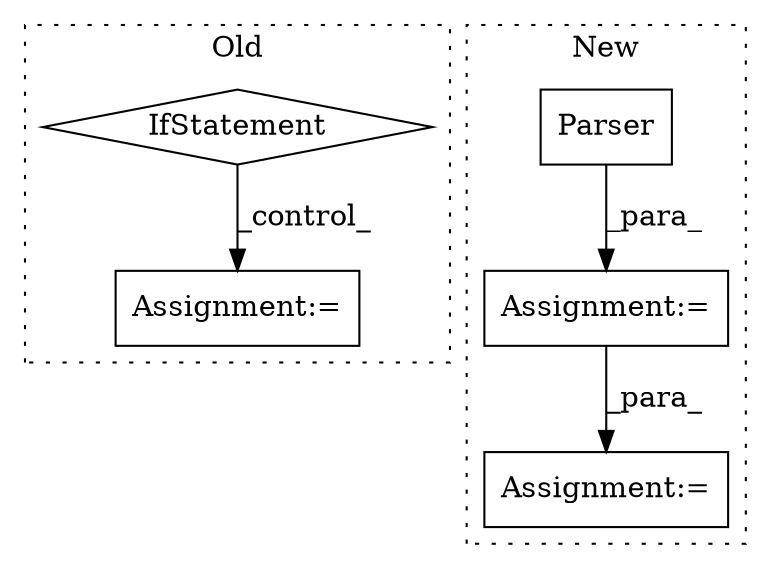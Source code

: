 digraph G {
subgraph cluster0 {
1 [label="IfStatement" a="25" s="748,764" l="4,2" shape="diamond"];
5 [label="Assignment:=" a="7" s="785" l="1" shape="box"];
label = "Old";
style="dotted";
}
subgraph cluster1 {
2 [label="Parser" a="32" s="1373" l="8" shape="box"];
3 [label="Assignment:=" a="7" s="1423" l="1" shape="box"];
4 [label="Assignment:=" a="7" s="1372" l="1" shape="box"];
label = "New";
style="dotted";
}
1 -> 5 [label="_control_"];
2 -> 4 [label="_para_"];
4 -> 3 [label="_para_"];
}